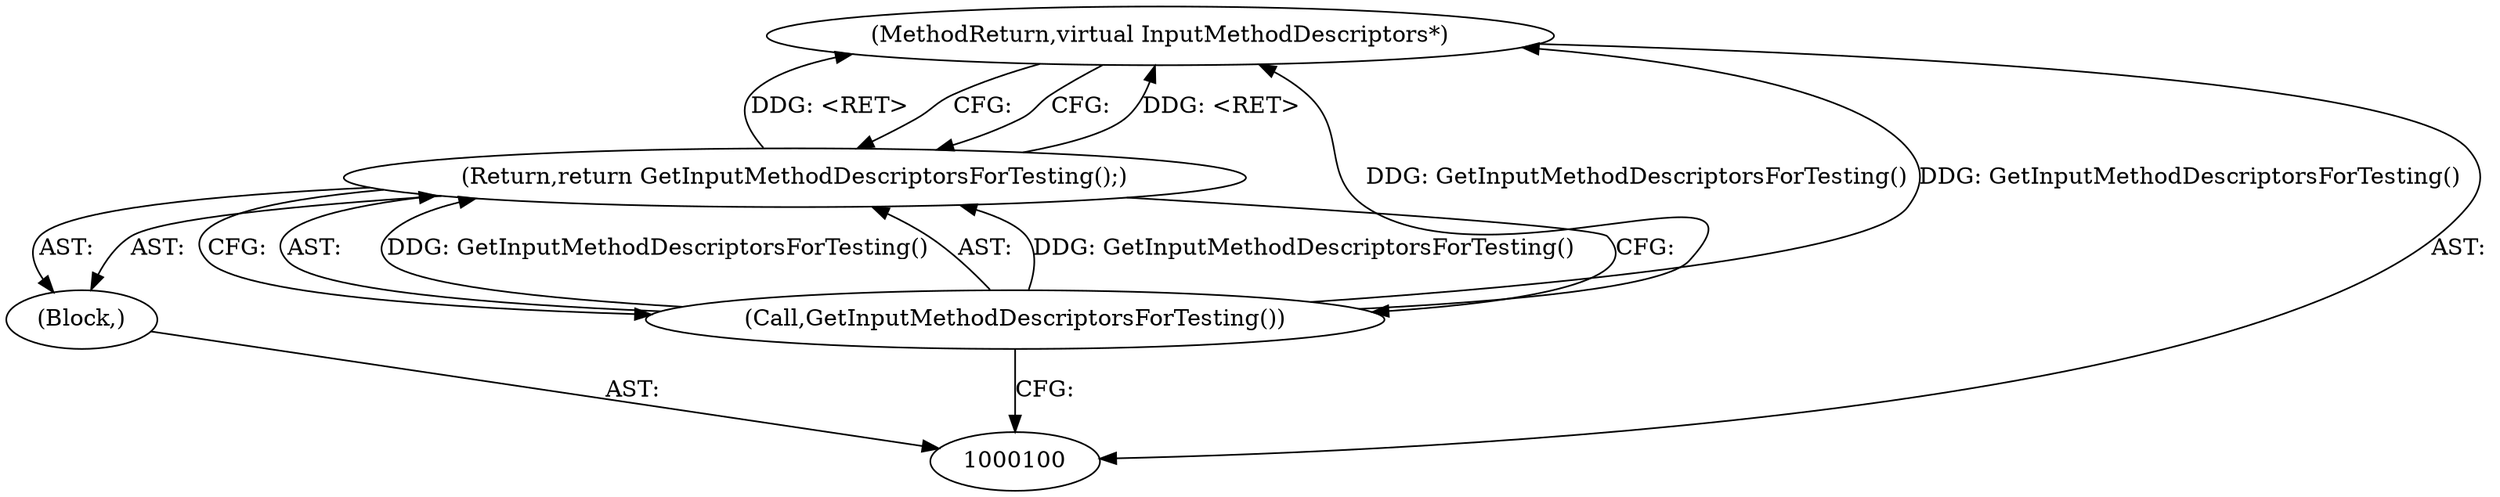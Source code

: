 digraph "1_Chrome_dc7b094a338c6c521f918f478e993f0f74bbea0d_11" {
"1000104" [label="(MethodReturn,virtual InputMethodDescriptors*)"];
"1000101" [label="(Block,)"];
"1000103" [label="(Call,GetInputMethodDescriptorsForTesting())"];
"1000102" [label="(Return,return GetInputMethodDescriptorsForTesting();)"];
"1000104" -> "1000100"  [label="AST: "];
"1000104" -> "1000102"  [label="CFG: "];
"1000103" -> "1000104"  [label="DDG: GetInputMethodDescriptorsForTesting()"];
"1000102" -> "1000104"  [label="DDG: <RET>"];
"1000101" -> "1000100"  [label="AST: "];
"1000102" -> "1000101"  [label="AST: "];
"1000103" -> "1000102"  [label="AST: "];
"1000103" -> "1000100"  [label="CFG: "];
"1000102" -> "1000103"  [label="CFG: "];
"1000103" -> "1000104"  [label="DDG: GetInputMethodDescriptorsForTesting()"];
"1000103" -> "1000102"  [label="DDG: GetInputMethodDescriptorsForTesting()"];
"1000102" -> "1000101"  [label="AST: "];
"1000102" -> "1000103"  [label="CFG: "];
"1000103" -> "1000102"  [label="AST: "];
"1000104" -> "1000102"  [label="CFG: "];
"1000102" -> "1000104"  [label="DDG: <RET>"];
"1000103" -> "1000102"  [label="DDG: GetInputMethodDescriptorsForTesting()"];
}
